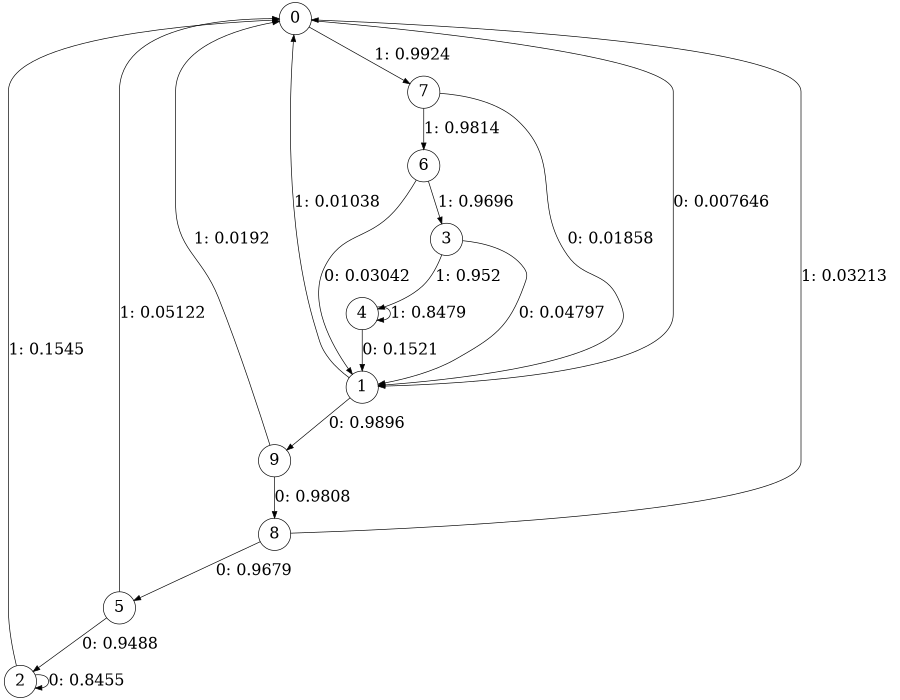 digraph "ch3_random_source_L5" {
size = "6,8.5";
ratio = "fill";
node [shape = circle];
node [fontsize = 24];
edge [fontsize = 24];
0 -> 1 [label = "0: 0.007646  "];
0 -> 7 [label = "1: 0.9924   "];
1 -> 9 [label = "0: 0.9896   "];
1 -> 0 [label = "1: 0.01038  "];
2 -> 2 [label = "0: 0.8455   "];
2 -> 0 [label = "1: 0.1545   "];
3 -> 1 [label = "0: 0.04797  "];
3 -> 4 [label = "1: 0.952    "];
4 -> 1 [label = "0: 0.1521   "];
4 -> 4 [label = "1: 0.8479   "];
5 -> 2 [label = "0: 0.9488   "];
5 -> 0 [label = "1: 0.05122  "];
6 -> 1 [label = "0: 0.03042  "];
6 -> 3 [label = "1: 0.9696   "];
7 -> 1 [label = "0: 0.01858  "];
7 -> 6 [label = "1: 0.9814   "];
8 -> 5 [label = "0: 0.9679   "];
8 -> 0 [label = "1: 0.03213  "];
9 -> 8 [label = "0: 0.9808   "];
9 -> 0 [label = "1: 0.0192   "];
}